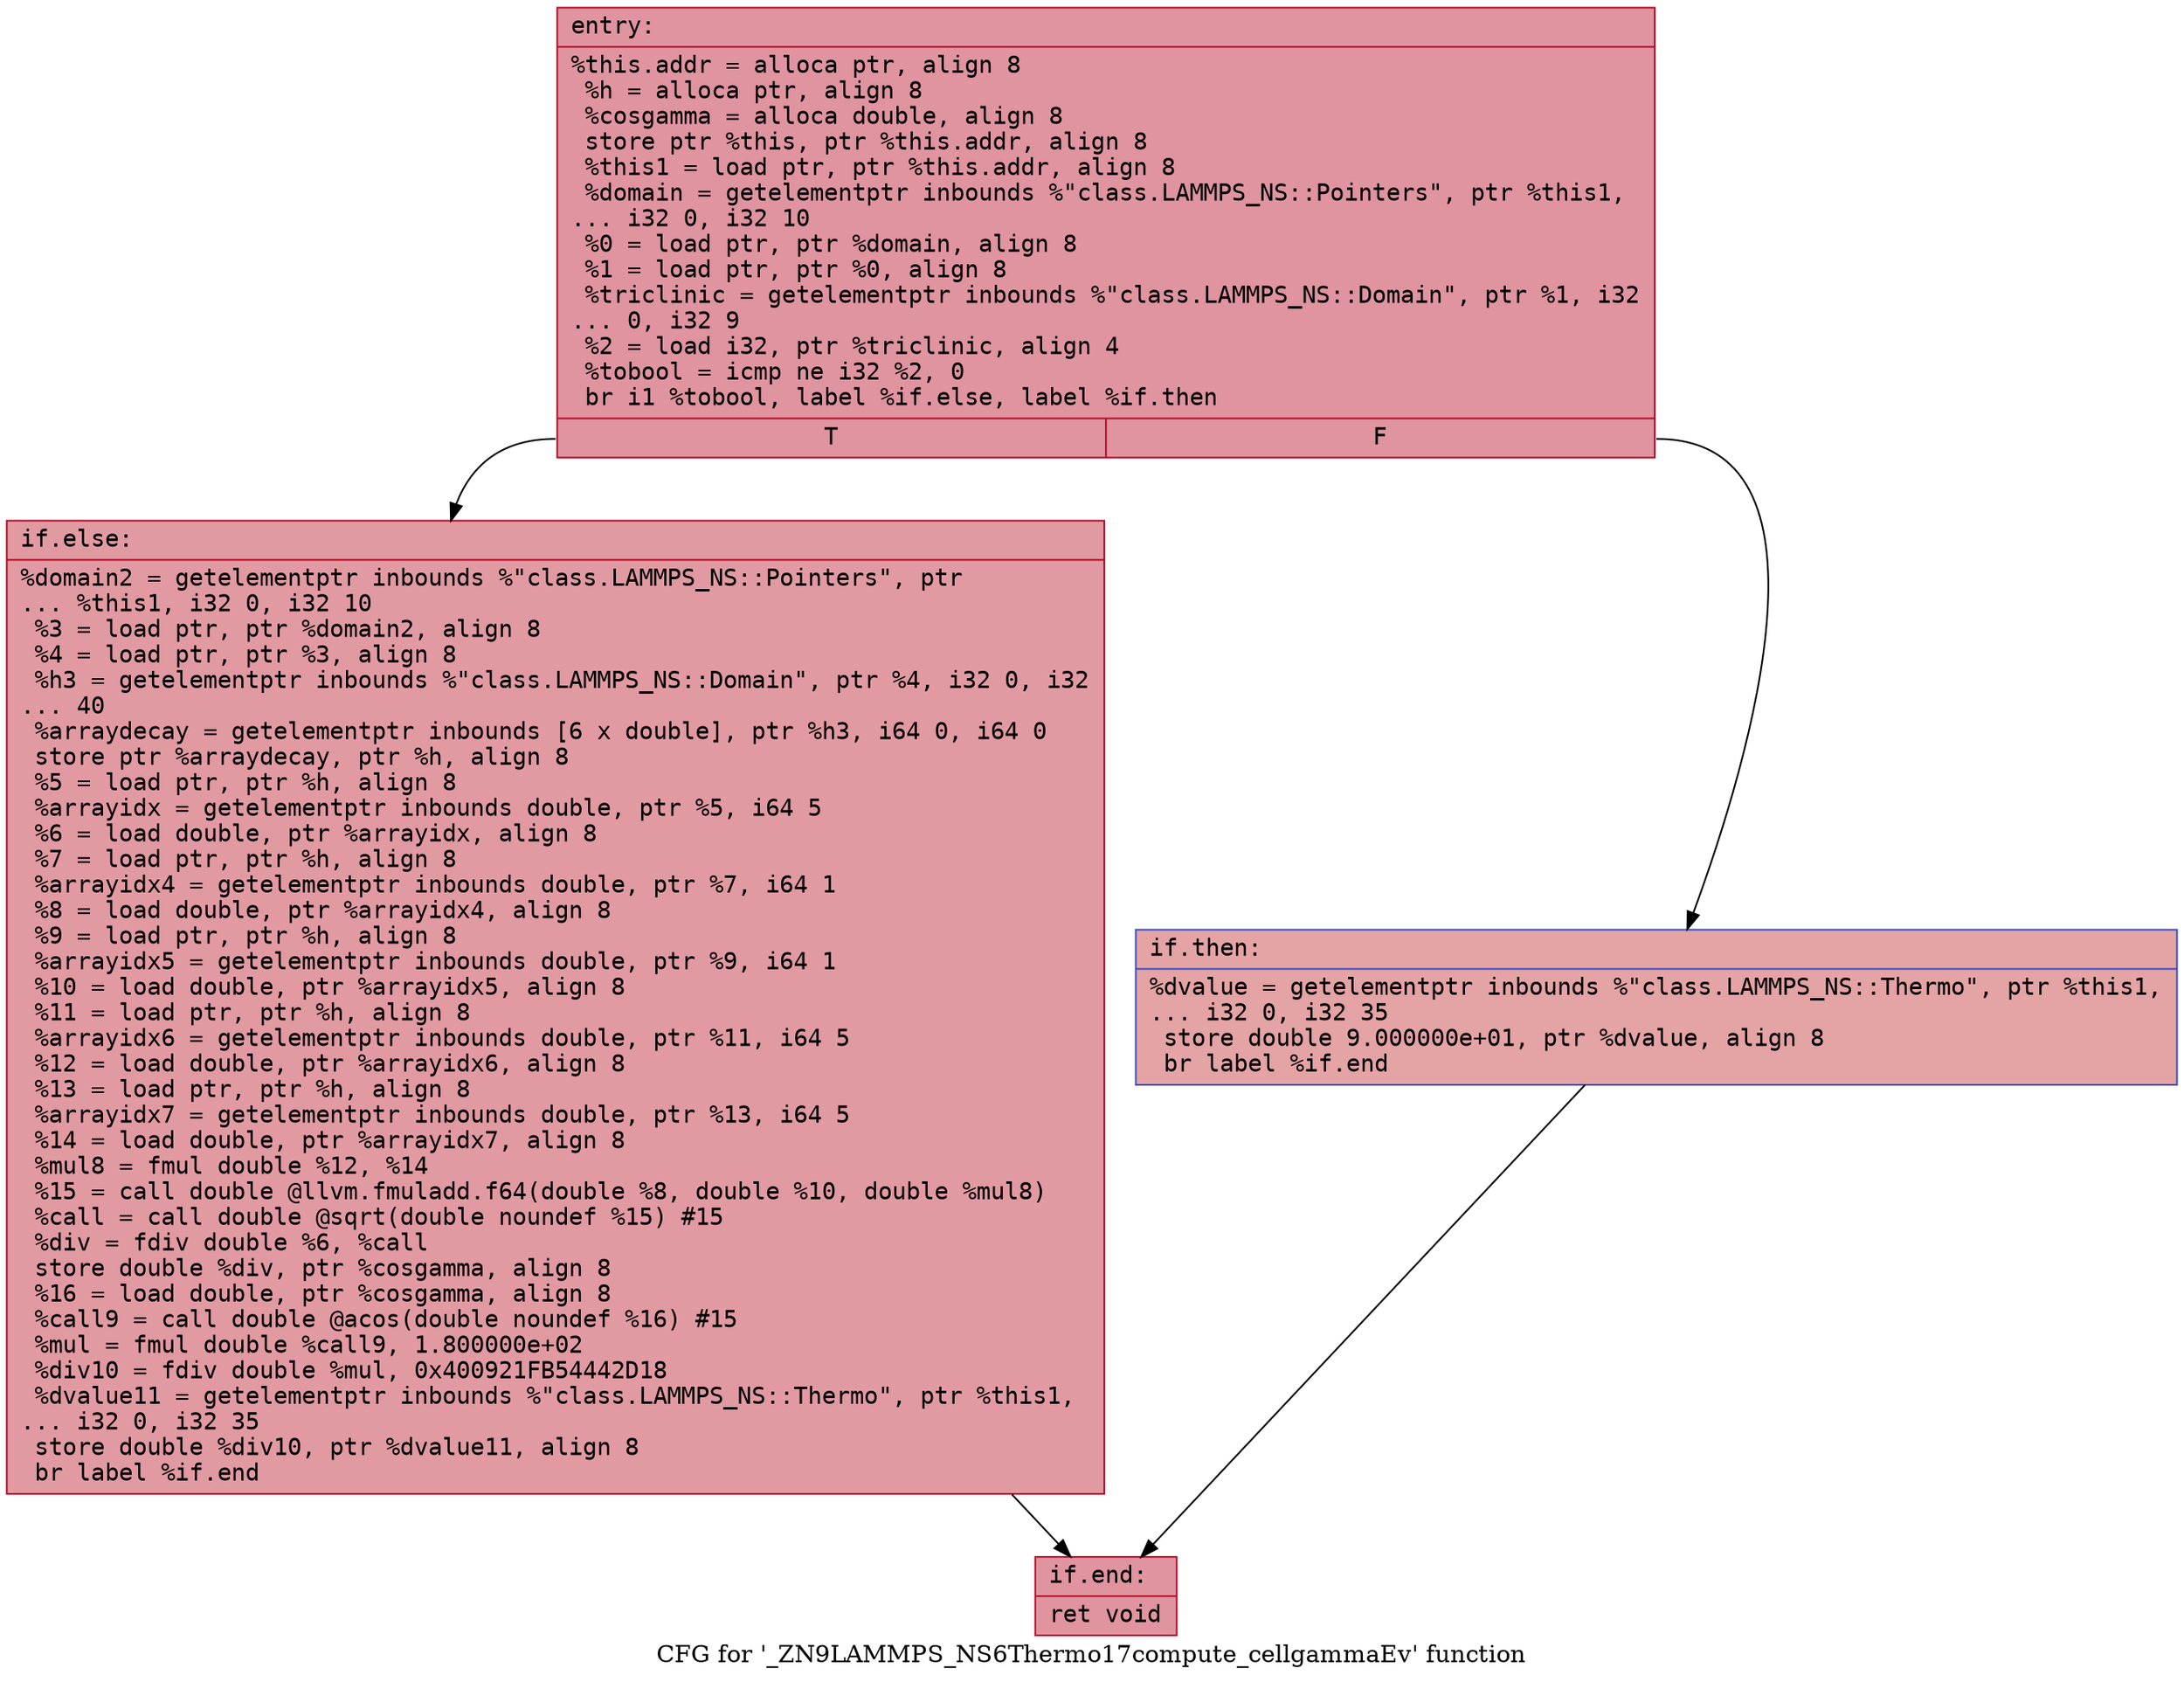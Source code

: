 digraph "CFG for '_ZN9LAMMPS_NS6Thermo17compute_cellgammaEv' function" {
	label="CFG for '_ZN9LAMMPS_NS6Thermo17compute_cellgammaEv' function";

	Node0x55bd40517680 [shape=record,color="#b70d28ff", style=filled, fillcolor="#b70d2870" fontname="Courier",label="{entry:\l|  %this.addr = alloca ptr, align 8\l  %h = alloca ptr, align 8\l  %cosgamma = alloca double, align 8\l  store ptr %this, ptr %this.addr, align 8\l  %this1 = load ptr, ptr %this.addr, align 8\l  %domain = getelementptr inbounds %\"class.LAMMPS_NS::Pointers\", ptr %this1,\l... i32 0, i32 10\l  %0 = load ptr, ptr %domain, align 8\l  %1 = load ptr, ptr %0, align 8\l  %triclinic = getelementptr inbounds %\"class.LAMMPS_NS::Domain\", ptr %1, i32\l... 0, i32 9\l  %2 = load i32, ptr %triclinic, align 4\l  %tobool = icmp ne i32 %2, 0\l  br i1 %tobool, label %if.else, label %if.then\l|{<s0>T|<s1>F}}"];
	Node0x55bd40517680:s0 -> Node0x55bd40517d70[tooltip="entry -> if.else\nProbability 62.50%" ];
	Node0x55bd40517680:s1 -> Node0x55bd40517de0[tooltip="entry -> if.then\nProbability 37.50%" ];
	Node0x55bd40517de0 [shape=record,color="#3d50c3ff", style=filled, fillcolor="#c32e3170" fontname="Courier",label="{if.then:\l|  %dvalue = getelementptr inbounds %\"class.LAMMPS_NS::Thermo\", ptr %this1,\l... i32 0, i32 35\l  store double 9.000000e+01, ptr %dvalue, align 8\l  br label %if.end\l}"];
	Node0x55bd40517de0 -> Node0x55bd405180a0[tooltip="if.then -> if.end\nProbability 100.00%" ];
	Node0x55bd40517d70 [shape=record,color="#b70d28ff", style=filled, fillcolor="#bb1b2c70" fontname="Courier",label="{if.else:\l|  %domain2 = getelementptr inbounds %\"class.LAMMPS_NS::Pointers\", ptr\l... %this1, i32 0, i32 10\l  %3 = load ptr, ptr %domain2, align 8\l  %4 = load ptr, ptr %3, align 8\l  %h3 = getelementptr inbounds %\"class.LAMMPS_NS::Domain\", ptr %4, i32 0, i32\l... 40\l  %arraydecay = getelementptr inbounds [6 x double], ptr %h3, i64 0, i64 0\l  store ptr %arraydecay, ptr %h, align 8\l  %5 = load ptr, ptr %h, align 8\l  %arrayidx = getelementptr inbounds double, ptr %5, i64 5\l  %6 = load double, ptr %arrayidx, align 8\l  %7 = load ptr, ptr %h, align 8\l  %arrayidx4 = getelementptr inbounds double, ptr %7, i64 1\l  %8 = load double, ptr %arrayidx4, align 8\l  %9 = load ptr, ptr %h, align 8\l  %arrayidx5 = getelementptr inbounds double, ptr %9, i64 1\l  %10 = load double, ptr %arrayidx5, align 8\l  %11 = load ptr, ptr %h, align 8\l  %arrayidx6 = getelementptr inbounds double, ptr %11, i64 5\l  %12 = load double, ptr %arrayidx6, align 8\l  %13 = load ptr, ptr %h, align 8\l  %arrayidx7 = getelementptr inbounds double, ptr %13, i64 5\l  %14 = load double, ptr %arrayidx7, align 8\l  %mul8 = fmul double %12, %14\l  %15 = call double @llvm.fmuladd.f64(double %8, double %10, double %mul8)\l  %call = call double @sqrt(double noundef %15) #15\l  %div = fdiv double %6, %call\l  store double %div, ptr %cosgamma, align 8\l  %16 = load double, ptr %cosgamma, align 8\l  %call9 = call double @acos(double noundef %16) #15\l  %mul = fmul double %call9, 1.800000e+02\l  %div10 = fdiv double %mul, 0x400921FB54442D18\l  %dvalue11 = getelementptr inbounds %\"class.LAMMPS_NS::Thermo\", ptr %this1,\l... i32 0, i32 35\l  store double %div10, ptr %dvalue11, align 8\l  br label %if.end\l}"];
	Node0x55bd40517d70 -> Node0x55bd405180a0[tooltip="if.else -> if.end\nProbability 100.00%" ];
	Node0x55bd405180a0 [shape=record,color="#b70d28ff", style=filled, fillcolor="#b70d2870" fontname="Courier",label="{if.end:\l|  ret void\l}"];
}
